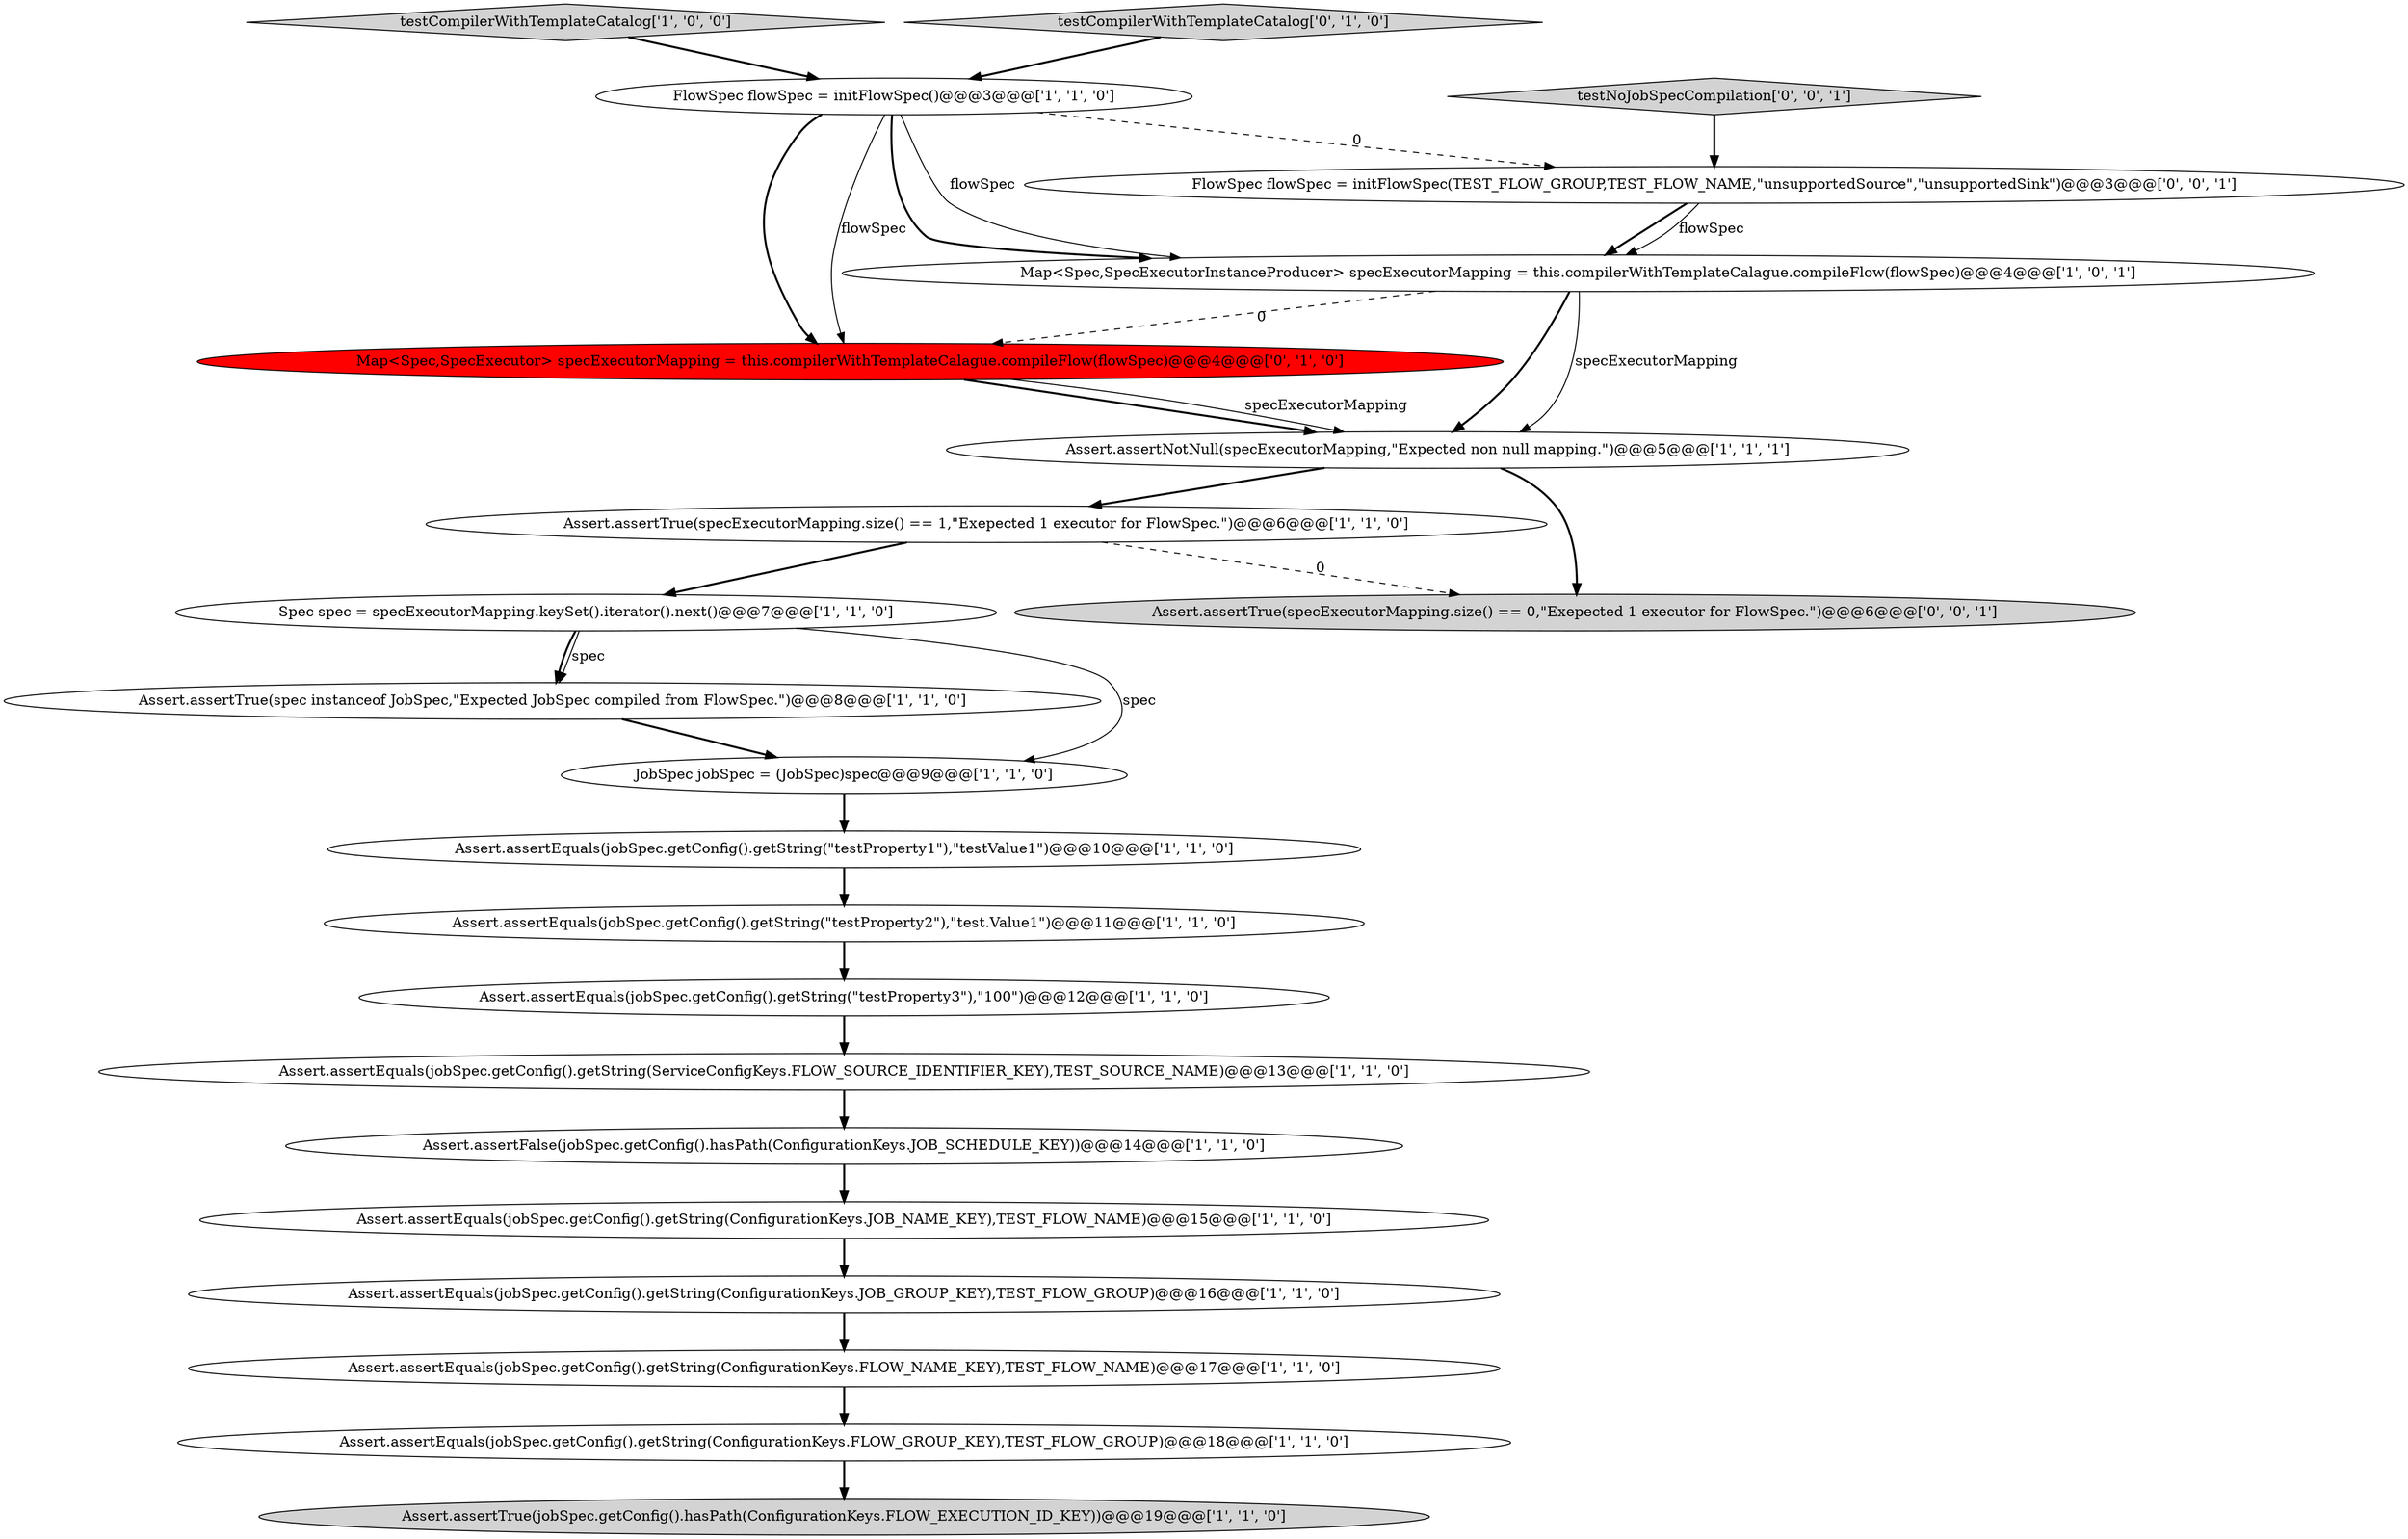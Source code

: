 digraph {
2 [style = filled, label = "Spec spec = specExecutorMapping.keySet().iterator().next()@@@7@@@['1', '1', '0']", fillcolor = white, shape = ellipse image = "AAA0AAABBB1BBB"];
5 [style = filled, label = "Assert.assertEquals(jobSpec.getConfig().getString(\"testProperty2\"),\"test.Value1\")@@@11@@@['1', '1', '0']", fillcolor = white, shape = ellipse image = "AAA0AAABBB1BBB"];
14 [style = filled, label = "testCompilerWithTemplateCatalog['1', '0', '0']", fillcolor = lightgray, shape = diamond image = "AAA0AAABBB1BBB"];
18 [style = filled, label = "testCompilerWithTemplateCatalog['0', '1', '0']", fillcolor = lightgray, shape = diamond image = "AAA0AAABBB2BBB"];
7 [style = filled, label = "Assert.assertTrue(spec instanceof JobSpec,\"Expected JobSpec compiled from FlowSpec.\")@@@8@@@['1', '1', '0']", fillcolor = white, shape = ellipse image = "AAA0AAABBB1BBB"];
17 [style = filled, label = "Assert.assertTrue(specExecutorMapping.size() == 1,\"Exepected 1 executor for FlowSpec.\")@@@6@@@['1', '1', '0']", fillcolor = white, shape = ellipse image = "AAA0AAABBB1BBB"];
19 [style = filled, label = "Map<Spec,SpecExecutor> specExecutorMapping = this.compilerWithTemplateCalague.compileFlow(flowSpec)@@@4@@@['0', '1', '0']", fillcolor = red, shape = ellipse image = "AAA1AAABBB2BBB"];
20 [style = filled, label = "FlowSpec flowSpec = initFlowSpec(TEST_FLOW_GROUP,TEST_FLOW_NAME,\"unsupportedSource\",\"unsupportedSink\")@@@3@@@['0', '0', '1']", fillcolor = white, shape = ellipse image = "AAA0AAABBB3BBB"];
13 [style = filled, label = "Assert.assertEquals(jobSpec.getConfig().getString(ConfigurationKeys.JOB_GROUP_KEY),TEST_FLOW_GROUP)@@@16@@@['1', '1', '0']", fillcolor = white, shape = ellipse image = "AAA0AAABBB1BBB"];
8 [style = filled, label = "Assert.assertEquals(jobSpec.getConfig().getString(ConfigurationKeys.FLOW_GROUP_KEY),TEST_FLOW_GROUP)@@@18@@@['1', '1', '0']", fillcolor = white, shape = ellipse image = "AAA0AAABBB1BBB"];
6 [style = filled, label = "Assert.assertEquals(jobSpec.getConfig().getString(ConfigurationKeys.JOB_NAME_KEY),TEST_FLOW_NAME)@@@15@@@['1', '1', '0']", fillcolor = white, shape = ellipse image = "AAA0AAABBB1BBB"];
11 [style = filled, label = "Assert.assertEquals(jobSpec.getConfig().getString(ConfigurationKeys.FLOW_NAME_KEY),TEST_FLOW_NAME)@@@17@@@['1', '1', '0']", fillcolor = white, shape = ellipse image = "AAA0AAABBB1BBB"];
0 [style = filled, label = "Assert.assertEquals(jobSpec.getConfig().getString(ServiceConfigKeys.FLOW_SOURCE_IDENTIFIER_KEY),TEST_SOURCE_NAME)@@@13@@@['1', '1', '0']", fillcolor = white, shape = ellipse image = "AAA0AAABBB1BBB"];
10 [style = filled, label = "Map<Spec,SpecExecutorInstanceProducer> specExecutorMapping = this.compilerWithTemplateCalague.compileFlow(flowSpec)@@@4@@@['1', '0', '1']", fillcolor = white, shape = ellipse image = "AAA0AAABBB1BBB"];
22 [style = filled, label = "testNoJobSpecCompilation['0', '0', '1']", fillcolor = lightgray, shape = diamond image = "AAA0AAABBB3BBB"];
4 [style = filled, label = "Assert.assertEquals(jobSpec.getConfig().getString(\"testProperty1\"),\"testValue1\")@@@10@@@['1', '1', '0']", fillcolor = white, shape = ellipse image = "AAA0AAABBB1BBB"];
9 [style = filled, label = "FlowSpec flowSpec = initFlowSpec()@@@3@@@['1', '1', '0']", fillcolor = white, shape = ellipse image = "AAA0AAABBB1BBB"];
1 [style = filled, label = "Assert.assertNotNull(specExecutorMapping,\"Expected non null mapping.\")@@@5@@@['1', '1', '1']", fillcolor = white, shape = ellipse image = "AAA0AAABBB1BBB"];
3 [style = filled, label = "JobSpec jobSpec = (JobSpec)spec@@@9@@@['1', '1', '0']", fillcolor = white, shape = ellipse image = "AAA0AAABBB1BBB"];
15 [style = filled, label = "Assert.assertEquals(jobSpec.getConfig().getString(\"testProperty3\"),\"100\")@@@12@@@['1', '1', '0']", fillcolor = white, shape = ellipse image = "AAA0AAABBB1BBB"];
12 [style = filled, label = "Assert.assertTrue(jobSpec.getConfig().hasPath(ConfigurationKeys.FLOW_EXECUTION_ID_KEY))@@@19@@@['1', '1', '0']", fillcolor = lightgray, shape = ellipse image = "AAA0AAABBB1BBB"];
21 [style = filled, label = "Assert.assertTrue(specExecutorMapping.size() == 0,\"Exepected 1 executor for FlowSpec.\")@@@6@@@['0', '0', '1']", fillcolor = lightgray, shape = ellipse image = "AAA0AAABBB3BBB"];
16 [style = filled, label = "Assert.assertFalse(jobSpec.getConfig().hasPath(ConfigurationKeys.JOB_SCHEDULE_KEY))@@@14@@@['1', '1', '0']", fillcolor = white, shape = ellipse image = "AAA0AAABBB1BBB"];
9->20 [style = dashed, label="0"];
0->16 [style = bold, label=""];
2->7 [style = solid, label="spec"];
10->19 [style = dashed, label="0"];
16->6 [style = bold, label=""];
5->15 [style = bold, label=""];
9->10 [style = bold, label=""];
17->21 [style = dashed, label="0"];
3->4 [style = bold, label=""];
13->11 [style = bold, label=""];
7->3 [style = bold, label=""];
9->10 [style = solid, label="flowSpec"];
1->17 [style = bold, label=""];
20->10 [style = bold, label=""];
19->1 [style = bold, label=""];
17->2 [style = bold, label=""];
22->20 [style = bold, label=""];
1->21 [style = bold, label=""];
6->13 [style = bold, label=""];
15->0 [style = bold, label=""];
18->9 [style = bold, label=""];
8->12 [style = bold, label=""];
9->19 [style = bold, label=""];
11->8 [style = bold, label=""];
14->9 [style = bold, label=""];
10->1 [style = solid, label="specExecutorMapping"];
9->19 [style = solid, label="flowSpec"];
2->7 [style = bold, label=""];
19->1 [style = solid, label="specExecutorMapping"];
10->1 [style = bold, label=""];
4->5 [style = bold, label=""];
2->3 [style = solid, label="spec"];
20->10 [style = solid, label="flowSpec"];
}
